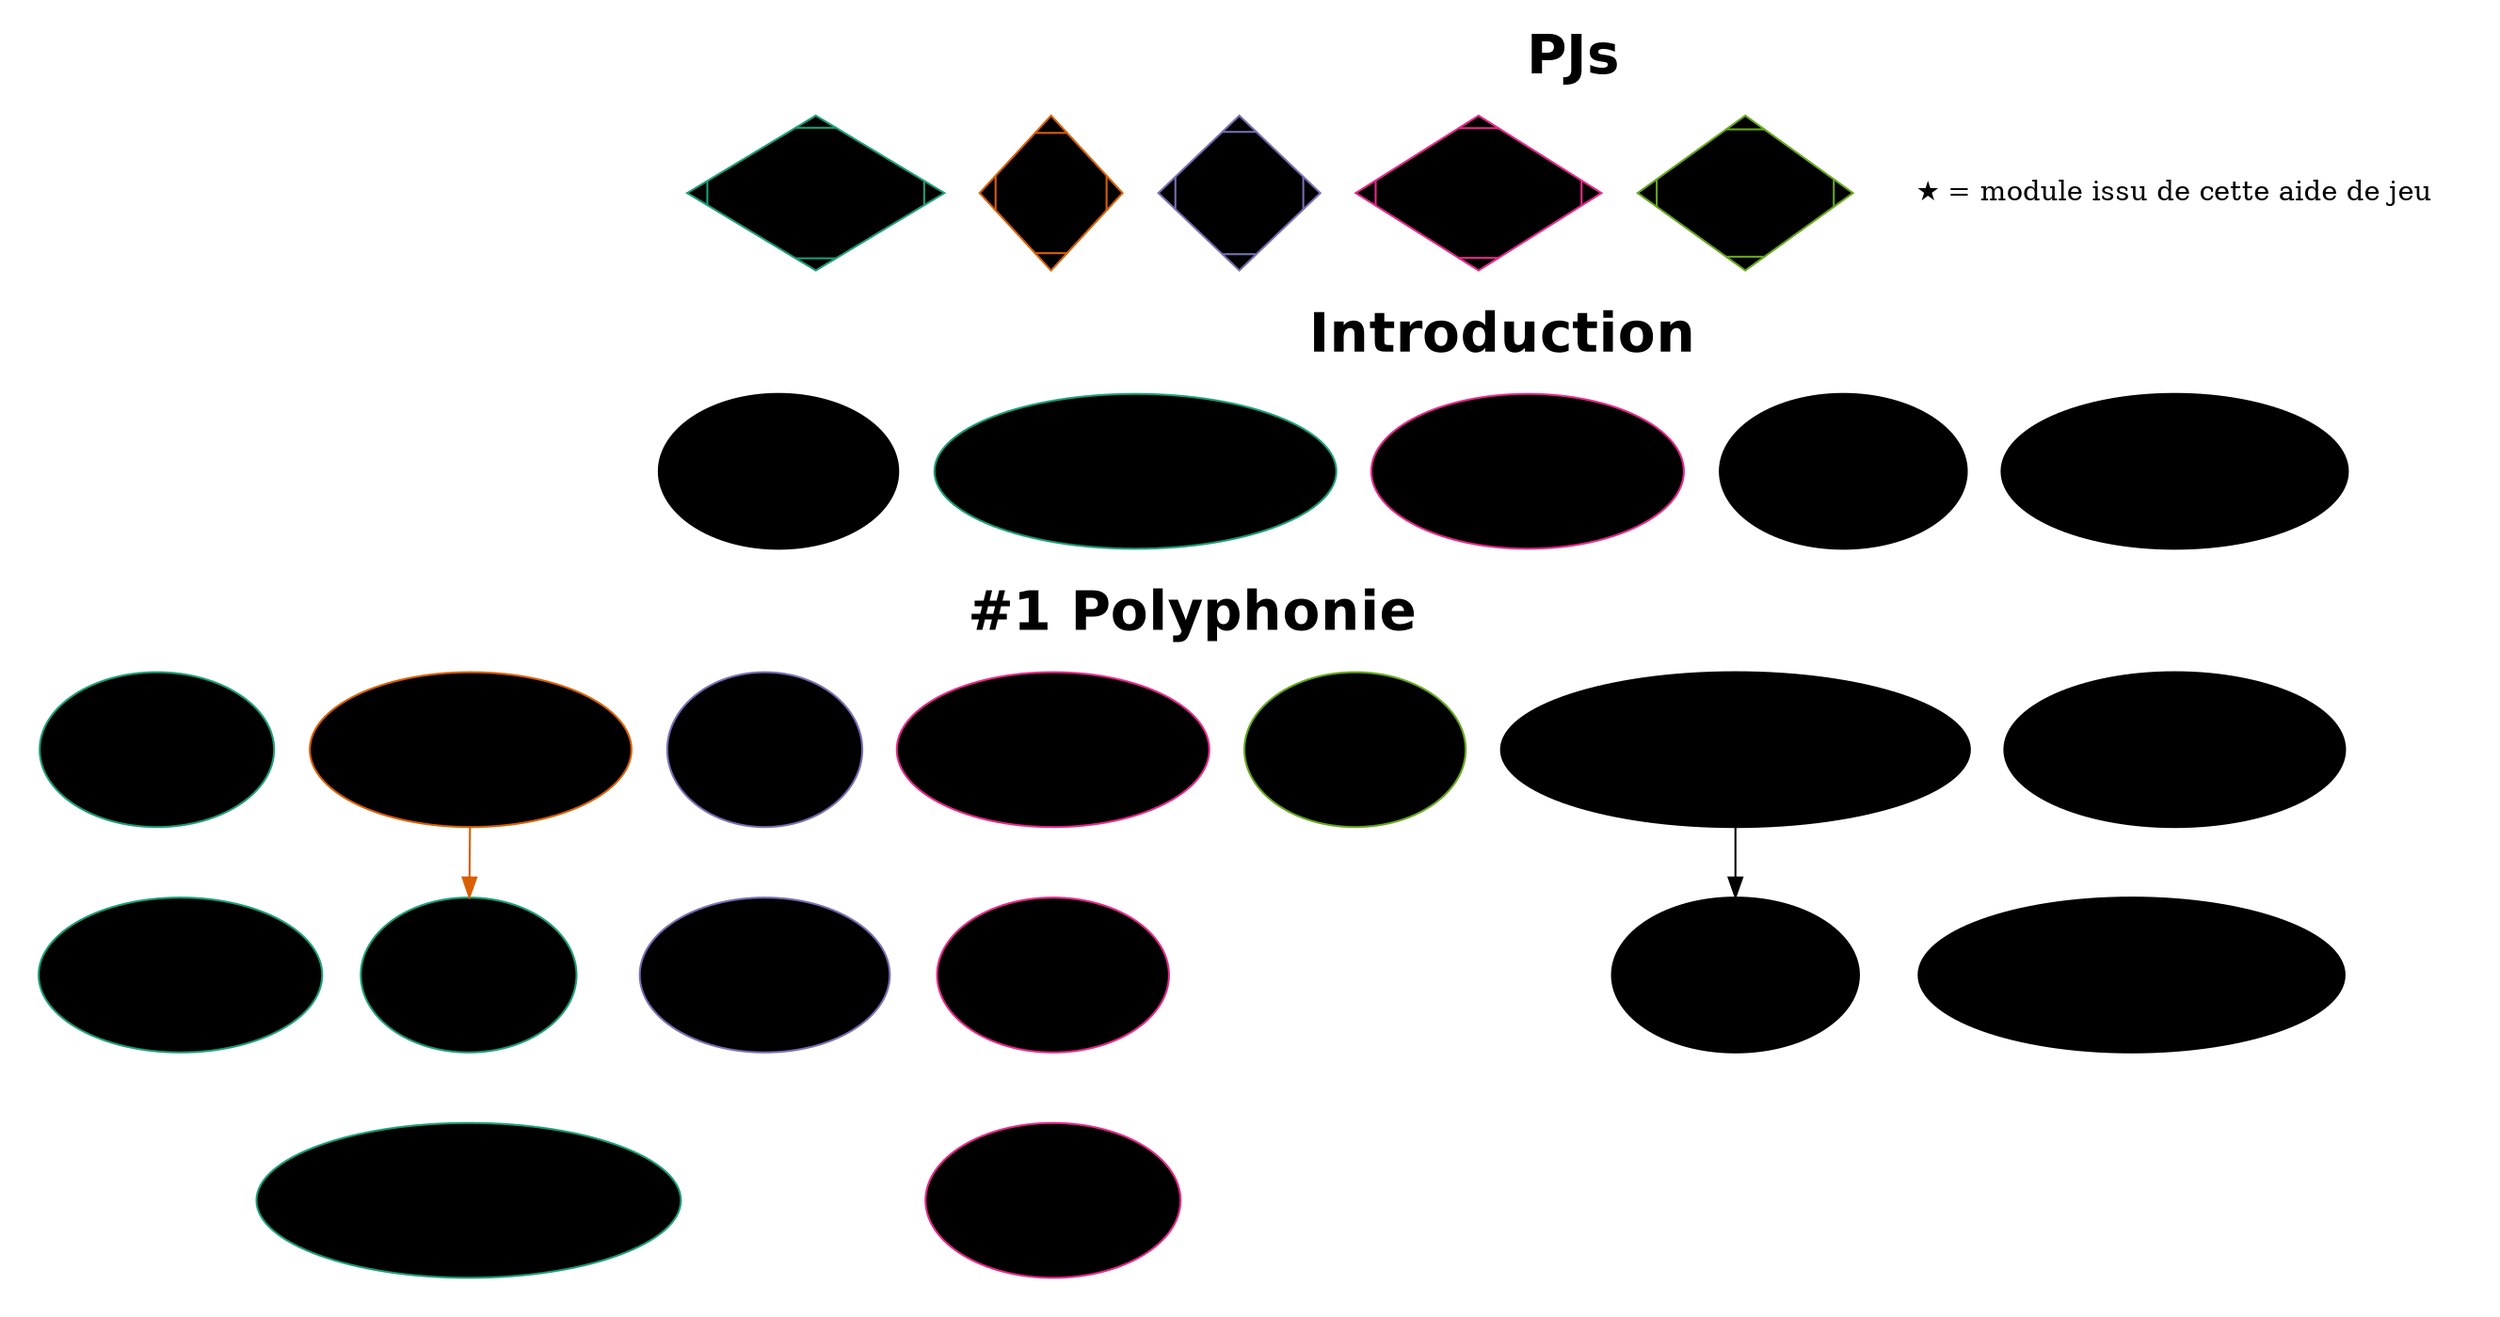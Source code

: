 digraph G {
	fontname = Helvetica;
    node [
        colorscheme = dark25,
		style = filled,
        fillcolor = lightgray,
        fontsize = 14,
        height = 1.1  # Make nodes higher
    ];
    edge [ colorscheme = dark25 ];
    # "If clusterrank=local, a subgraph whose name begins with cluster is given special treatment."
    subgraph cluster_legend {
        peripheries = 0;  # => no border
        star[label="★ = module issu de cette aide de jeu",peripheries=0,style=""];
        Sullivan  [shape=Mdiamond,color=5];
        Aberdeen  [shape=Mdiamond,color=4];
        Arora     [shape=Mdiamond,color=3];
        Park      [shape=Mdiamond,color=2];
        Torrensen [shape=Mdiamond,color=1];
        fontsize = 28;
        label = <<b>PJs</b>>;
    }
	subgraph cluster_intro {
        peripheries = 0;  # => no border
        introTorrensen[color=1,label="La carte d'identitié\nde Torrensen\nne passe pas"];
        introAberdeen [color=4,label="Malaise de\nHarp Waschenski"];
		{ rank=same; "Connivences\n★" -> introTorrensen -> introAberdeen -> "Prosélytisme\nde Watters" -> "Annonce de la crise\nsur Cepheus" [style=invis]; }
        fontsize = 28;
		label = <<b>Introduction</b>>;
	}
	subgraph cluster_partie_1 {
        peripheries = 0;  # => no border
        "L'œil pour le détail\n★" -> "Message CommLink\ncaché de Daryl\n★" [style=invis];
        "« Le Marchand » déambule\ndans les niveaux 8 & 9" -> "Transaction\nde la malette";
        node [color=5];  # Sullivan
        "Recherches\navec Daryl";
        node [color=4];  # Aberdeen
        "Soigner\nHarp Waschenski"
        -> "Autopsie de\nPaul Ballard"
        -> "Examen de\nCandy Davies" [style=invis, rank=same];
        node [color=3];  # Arora
        "Check-list\nde tâches"
        -> "Un reflet\ndans l'espace" [style=invis, rank=same];
        node [color=2];  # Park
        "Déchargement\ndes soutes\nde d'Eridanos";
        node [color=1];  # Torrensen
        "Les ouvriers\ns'échauffent"
        -> "Code-barre\nde Watters"
        -> "Léo · Léa Waschenski\ns'inquiète pour son père" [style=invis, rank=same];
        "Les ouvriers\ns'échauffent" -> "Les ouvriers\nconsomment\ndu Tedium" [style=invis, rank=same];
        "Déchargement\ndes soutes\nde d'Eridanos" -> "Code-barre\nde Watters" [color=2];
        fontsize = 28;
		label = <<b>#1 Polyphonie</b>>;
	}
    // Force clusters based on (added) rank
    // Recipe from: https://stackoverflow.com/a/72102766/636849
    {star} -> {"Annonce de la crise\nsur Cepheus"} -> {"L'œil pour le détail\n★"} [style=invis];
}
